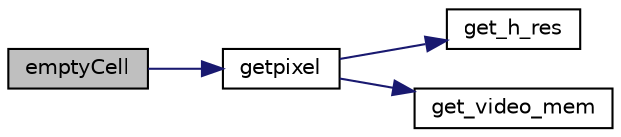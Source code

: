 digraph "emptyCell"
{
 // INTERACTIVE_SVG=YES
 // LATEX_PDF_SIZE
  bgcolor="transparent";
  edge [fontname="Helvetica",fontsize="10",labelfontname="Helvetica",labelfontsize="10"];
  node [fontname="Helvetica",fontsize="10",shape=record];
  rankdir="LR";
  Node5 [label="emptyCell",height=0.2,width=0.4,color="black", fillcolor="grey75", style="filled", fontcolor="black",tooltip="Checks if a cell is empty."];
  Node5 -> Node6 [color="midnightblue",fontsize="10",style="solid",fontname="Helvetica"];
  Node6 [label="getpixel",height=0.2,width=0.4,color="black",URL="$group__video.html#ga07dd5e8b0cf0aa3aa860a89f4093045b",tooltip="get pixel color from a position on the screen"];
  Node6 -> Node7 [color="midnightblue",fontsize="10",style="solid",fontname="Helvetica"];
  Node7 [label="get_h_res",height=0.2,width=0.4,color="black",URL="$group__video.html#ga3456b8539e4326dd13cbfc4f81b609f1",tooltip=" "];
  Node6 -> Node8 [color="midnightblue",fontsize="10",style="solid",fontname="Helvetica"];
  Node8 [label="get_video_mem",height=0.2,width=0.4,color="black",URL="$group__video.html#ga1d04069f4e8b1556a7a1ed2cd95bfdea",tooltip=" "];
}
